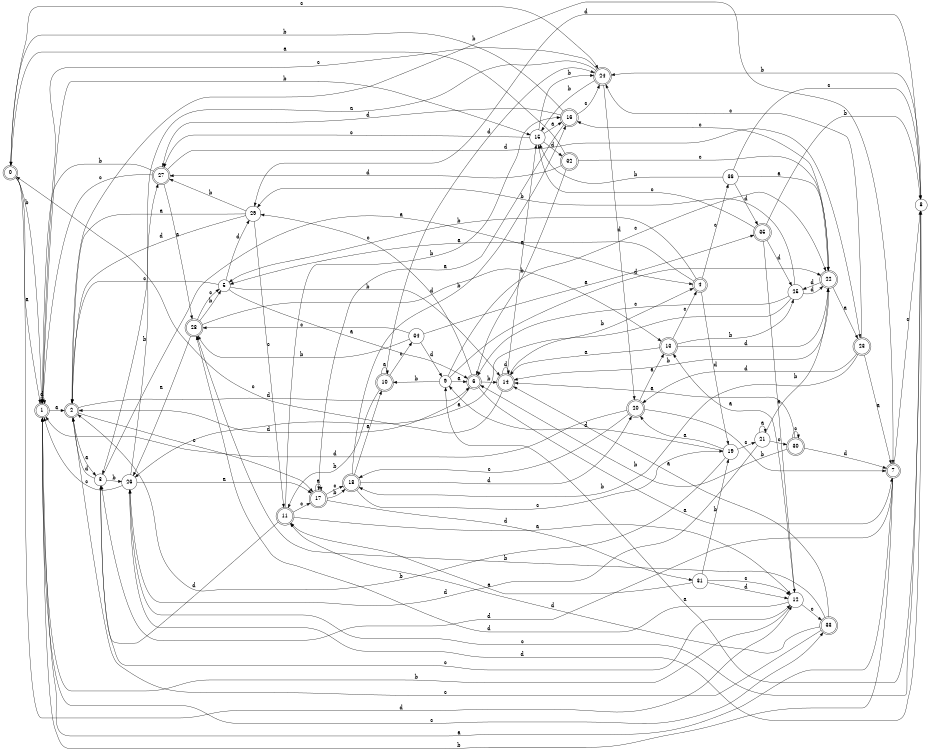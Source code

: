 digraph n30_1 {
__start0 [label="" shape="none"];

rankdir=LR;
size="8,5";

s0 [style="rounded,filled", color="black", fillcolor="white" shape="doublecircle", label="0"];
s1 [style="rounded,filled", color="black", fillcolor="white" shape="doublecircle", label="1"];
s2 [style="rounded,filled", color="black", fillcolor="white" shape="doublecircle", label="2"];
s3 [style="filled", color="black", fillcolor="white" shape="circle", label="3"];
s4 [style="rounded,filled", color="black", fillcolor="white" shape="doublecircle", label="4"];
s5 [style="filled", color="black", fillcolor="white" shape="circle", label="5"];
s6 [style="rounded,filled", color="black", fillcolor="white" shape="doublecircle", label="6"];
s7 [style="rounded,filled", color="black", fillcolor="white" shape="doublecircle", label="7"];
s8 [style="filled", color="black", fillcolor="white" shape="circle", label="8"];
s9 [style="filled", color="black", fillcolor="white" shape="circle", label="9"];
s10 [style="rounded,filled", color="black", fillcolor="white" shape="doublecircle", label="10"];
s11 [style="rounded,filled", color="black", fillcolor="white" shape="doublecircle", label="11"];
s12 [style="filled", color="black", fillcolor="white" shape="circle", label="12"];
s13 [style="rounded,filled", color="black", fillcolor="white" shape="doublecircle", label="13"];
s14 [style="rounded,filled", color="black", fillcolor="white" shape="doublecircle", label="14"];
s15 [style="filled", color="black", fillcolor="white" shape="circle", label="15"];
s16 [style="rounded,filled", color="black", fillcolor="white" shape="doublecircle", label="16"];
s17 [style="rounded,filled", color="black", fillcolor="white" shape="doublecircle", label="17"];
s18 [style="rounded,filled", color="black", fillcolor="white" shape="doublecircle", label="18"];
s19 [style="filled", color="black", fillcolor="white" shape="circle", label="19"];
s20 [style="rounded,filled", color="black", fillcolor="white" shape="doublecircle", label="20"];
s21 [style="filled", color="black", fillcolor="white" shape="circle", label="21"];
s22 [style="rounded,filled", color="black", fillcolor="white" shape="doublecircle", label="22"];
s23 [style="rounded,filled", color="black", fillcolor="white" shape="doublecircle", label="23"];
s24 [style="rounded,filled", color="black", fillcolor="white" shape="doublecircle", label="24"];
s25 [style="filled", color="black", fillcolor="white" shape="circle", label="25"];
s26 [style="filled", color="black", fillcolor="white" shape="circle", label="26"];
s27 [style="rounded,filled", color="black", fillcolor="white" shape="doublecircle", label="27"];
s28 [style="rounded,filled", color="black", fillcolor="white" shape="doublecircle", label="28"];
s29 [style="filled", color="black", fillcolor="white" shape="circle", label="29"];
s30 [style="rounded,filled", color="black", fillcolor="white" shape="doublecircle", label="30"];
s31 [style="filled", color="black", fillcolor="white" shape="circle", label="31"];
s32 [style="rounded,filled", color="black", fillcolor="white" shape="doublecircle", label="32"];
s33 [style="rounded,filled", color="black", fillcolor="white" shape="doublecircle", label="33"];
s34 [style="filled", color="black", fillcolor="white" shape="circle", label="34"];
s35 [style="rounded,filled", color="black", fillcolor="white" shape="doublecircle", label="35"];
s36 [style="filled", color="black", fillcolor="white" shape="circle", label="36"];
s0 -> s1 [label="a"];
s0 -> s1 [label="b"];
s0 -> s24 [label="c"];
s0 -> s12 [label="d"];
s1 -> s2 [label="a"];
s1 -> s15 [label="b"];
s1 -> s33 [label="c"];
s1 -> s1 [label="d"];
s2 -> s3 [label="a"];
s2 -> s7 [label="b"];
s2 -> s17 [label="c"];
s2 -> s6 [label="d"];
s3 -> s4 [label="a"];
s3 -> s26 [label="b"];
s3 -> s12 [label="c"];
s3 -> s2 [label="d"];
s4 -> s5 [label="a"];
s4 -> s5 [label="b"];
s4 -> s36 [label="c"];
s4 -> s19 [label="d"];
s5 -> s6 [label="a"];
s5 -> s14 [label="b"];
s5 -> s2 [label="c"];
s5 -> s29 [label="d"];
s6 -> s7 [label="a"];
s6 -> s14 [label="b"];
s6 -> s29 [label="c"];
s6 -> s2 [label="d"];
s7 -> s1 [label="a"];
s7 -> s1 [label="b"];
s7 -> s8 [label="c"];
s7 -> s3 [label="d"];
s8 -> s9 [label="a"];
s8 -> s24 [label="b"];
s8 -> s26 [label="c"];
s8 -> s29 [label="d"];
s9 -> s6 [label="a"];
s9 -> s10 [label="b"];
s9 -> s22 [label="c"];
s9 -> s22 [label="d"];
s10 -> s10 [label="a"];
s10 -> s11 [label="b"];
s10 -> s34 [label="c"];
s10 -> s24 [label="d"];
s11 -> s12 [label="a"];
s11 -> s16 [label="b"];
s11 -> s17 [label="c"];
s11 -> s3 [label="d"];
s12 -> s13 [label="a"];
s12 -> s1 [label="b"];
s12 -> s33 [label="c"];
s12 -> s28 [label="d"];
s13 -> s14 [label="a"];
s13 -> s25 [label="b"];
s13 -> s4 [label="c"];
s13 -> s22 [label="d"];
s14 -> s15 [label="a"];
s14 -> s4 [label="b"];
s14 -> s0 [label="c"];
s14 -> s14 [label="d"];
s15 -> s16 [label="a"];
s15 -> s24 [label="b"];
s15 -> s27 [label="c"];
s15 -> s32 [label="d"];
s16 -> s17 [label="a"];
s16 -> s0 [label="b"];
s16 -> s24 [label="c"];
s16 -> s27 [label="d"];
s17 -> s17 [label="a"];
s17 -> s18 [label="b"];
s17 -> s18 [label="c"];
s17 -> s31 [label="d"];
s18 -> s10 [label="a"];
s18 -> s16 [label="b"];
s18 -> s19 [label="c"];
s18 -> s20 [label="d"];
s19 -> s20 [label="a"];
s19 -> s2 [label="b"];
s19 -> s21 [label="c"];
s19 -> s9 [label="d"];
s20 -> s13 [label="a"];
s20 -> s7 [label="b"];
s20 -> s18 [label="c"];
s20 -> s1 [label="d"];
s21 -> s21 [label="a"];
s21 -> s22 [label="b"];
s21 -> s30 [label="c"];
s21 -> s26 [label="d"];
s22 -> s23 [label="a"];
s22 -> s14 [label="b"];
s22 -> s16 [label="c"];
s22 -> s25 [label="d"];
s23 -> s7 [label="a"];
s23 -> s18 [label="b"];
s23 -> s24 [label="c"];
s23 -> s20 [label="d"];
s24 -> s3 [label="a"];
s24 -> s15 [label="b"];
s24 -> s1 [label="c"];
s24 -> s20 [label="d"];
s25 -> s26 [label="a"];
s25 -> s29 [label="b"];
s25 -> s6 [label="c"];
s25 -> s22 [label="d"];
s26 -> s17 [label="a"];
s26 -> s27 [label="b"];
s26 -> s1 [label="c"];
s26 -> s8 [label="d"];
s27 -> s28 [label="a"];
s27 -> s1 [label="b"];
s27 -> s1 [label="c"];
s27 -> s23 [label="d"];
s28 -> s26 [label="a"];
s28 -> s5 [label="b"];
s28 -> s5 [label="c"];
s28 -> s13 [label="d"];
s29 -> s2 [label="a"];
s29 -> s27 [label="b"];
s29 -> s11 [label="c"];
s29 -> s2 [label="d"];
s30 -> s14 [label="a"];
s30 -> s6 [label="b"];
s30 -> s30 [label="c"];
s30 -> s7 [label="d"];
s31 -> s11 [label="a"];
s31 -> s19 [label="b"];
s31 -> s12 [label="c"];
s31 -> s12 [label="d"];
s32 -> s0 [label="a"];
s32 -> s6 [label="b"];
s32 -> s22 [label="c"];
s32 -> s27 [label="d"];
s33 -> s14 [label="a"];
s33 -> s28 [label="b"];
s33 -> s2 [label="c"];
s33 -> s11 [label="d"];
s34 -> s35 [label="a"];
s34 -> s28 [label="b"];
s34 -> s28 [label="c"];
s34 -> s9 [label="d"];
s35 -> s12 [label="a"];
s35 -> s8 [label="b"];
s35 -> s15 [label="c"];
s35 -> s25 [label="d"];
s36 -> s22 [label="a"];
s36 -> s15 [label="b"];
s36 -> s8 [label="c"];
s36 -> s35 [label="d"];

}